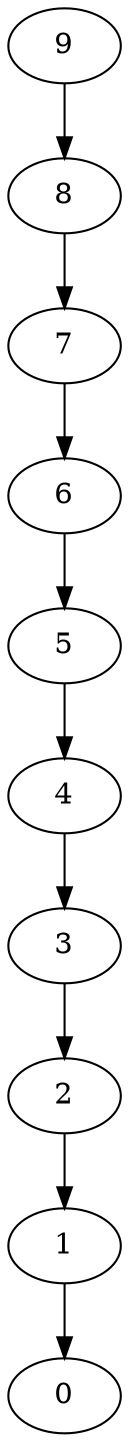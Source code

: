 digraph {
"0"
"1"->"0"
"1"
"2"->"1"
"2"
"3"->"2"
"3"
"4"->"3"
"4"
"5"->"4"
"5"
"6"->"5"
"6"
"7"->"6"
"7"
"8"->"7"
"8"
"9"->"8"
"9"
}
